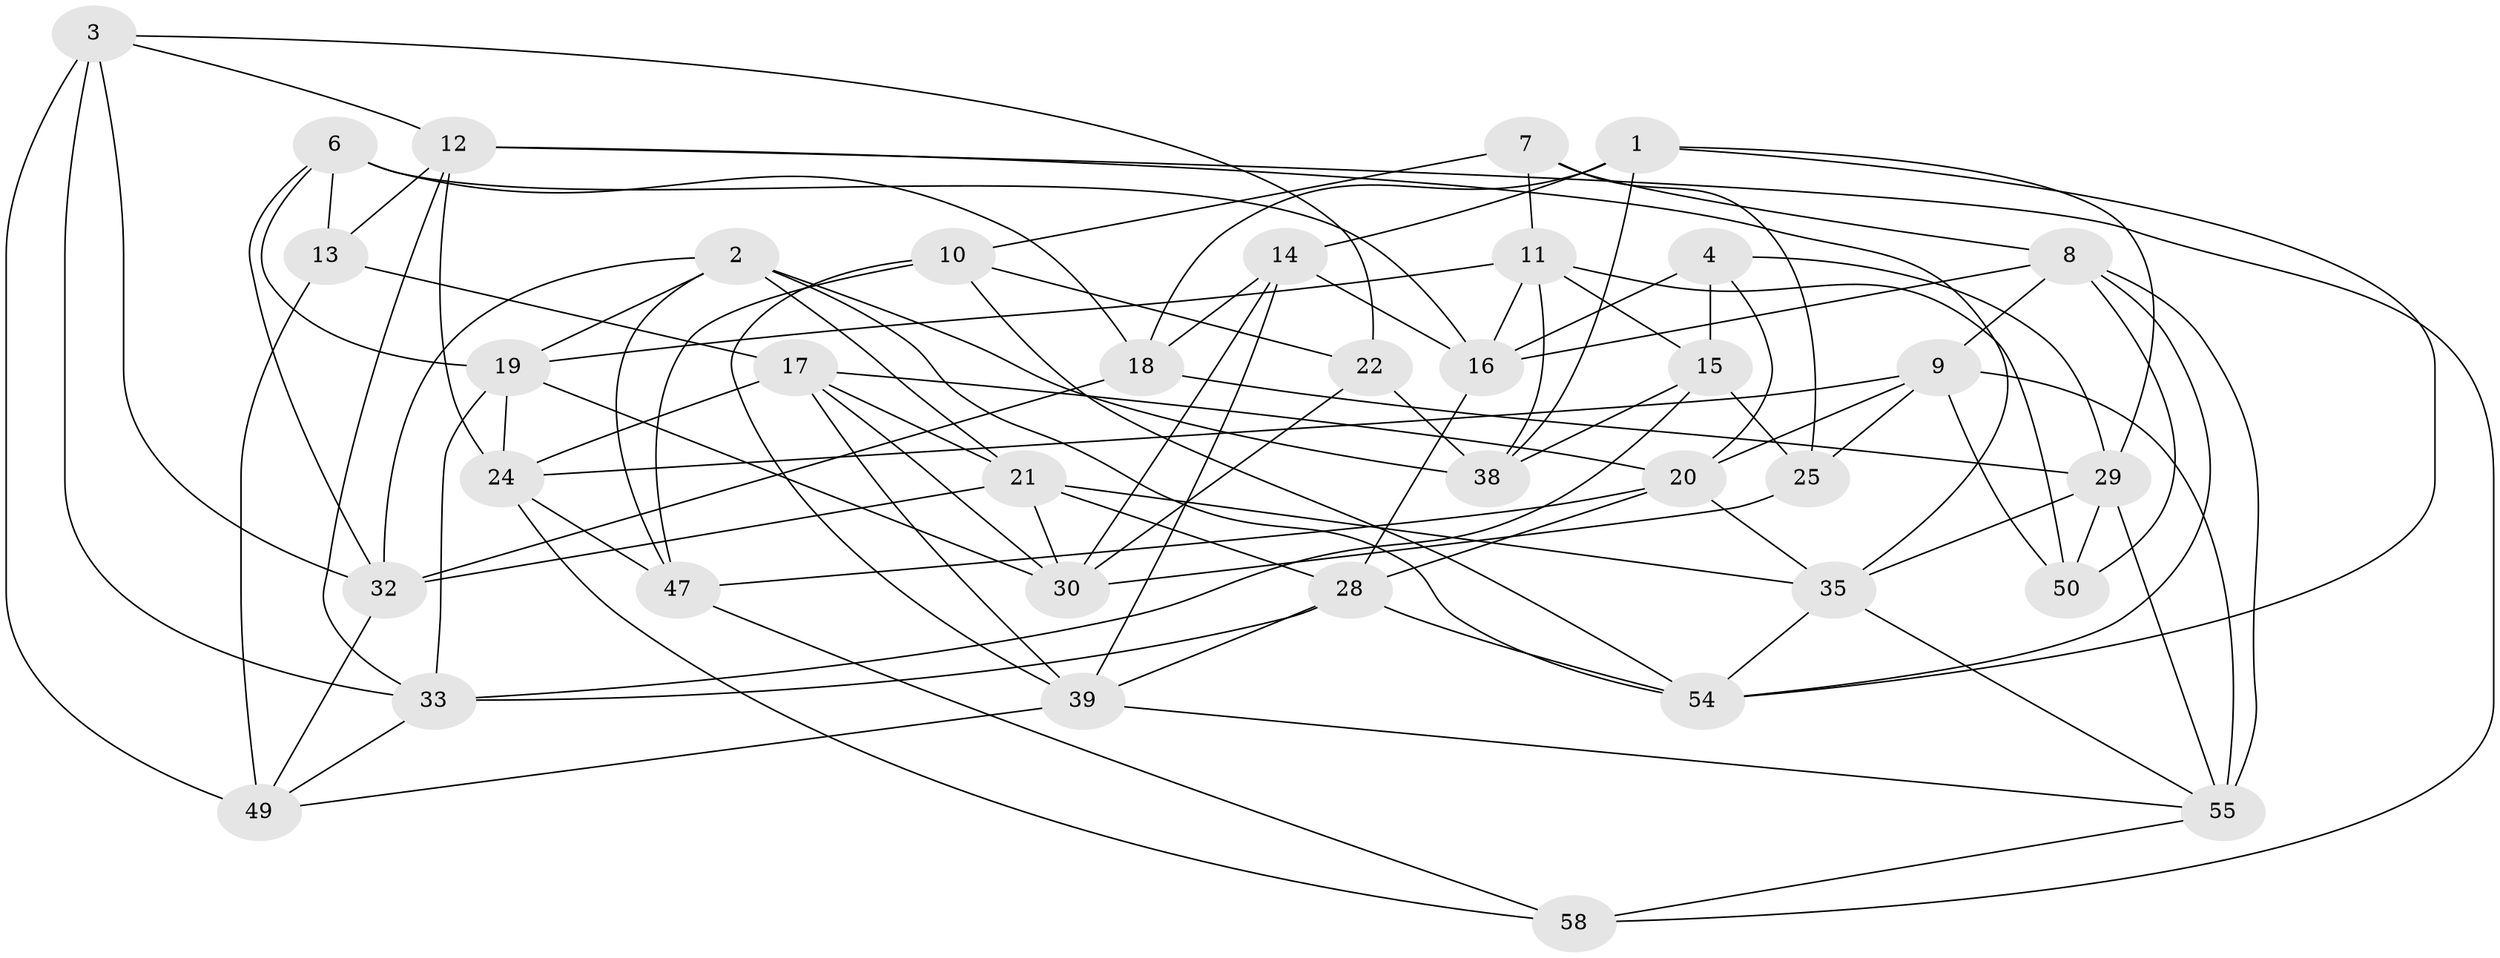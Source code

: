 // Generated by graph-tools (version 1.1) at 2025/52/02/27/25 19:52:27]
// undirected, 37 vertices, 99 edges
graph export_dot {
graph [start="1"]
  node [color=gray90,style=filled];
  1 [super="+44"];
  2 [super="+31"];
  3 [super="+5"];
  4;
  6 [super="+67"];
  7;
  8 [super="+23"];
  9 [super="+62"];
  10 [super="+36"];
  11 [super="+37"];
  12 [super="+63"];
  13;
  14 [super="+64"];
  15 [super="+27"];
  16 [super="+26"];
  17 [super="+56"];
  18 [super="+34"];
  19 [super="+40"];
  20 [super="+51"];
  21 [super="+52"];
  22;
  24 [super="+53"];
  25;
  28 [super="+61"];
  29 [super="+42"];
  30 [super="+46"];
  32 [super="+43"];
  33 [super="+41"];
  35 [super="+65"];
  38 [super="+45"];
  39 [super="+57"];
  47 [super="+48"];
  49 [super="+60"];
  50;
  54 [super="+66"];
  55 [super="+59"];
  58;
  1 -- 38;
  1 -- 18;
  1 -- 29;
  1 -- 14 [weight=2];
  1 -- 54;
  2 -- 47;
  2 -- 19;
  2 -- 54;
  2 -- 32;
  2 -- 21;
  2 -- 38;
  3 -- 22;
  3 -- 49 [weight=2];
  3 -- 32;
  3 -- 12;
  3 -- 33;
  4 -- 15;
  4 -- 16;
  4 -- 20;
  4 -- 29;
  6 -- 32;
  6 -- 19;
  6 -- 16;
  6 -- 18 [weight=2];
  6 -- 13;
  7 -- 25;
  7 -- 10;
  7 -- 11;
  7 -- 8;
  8 -- 55;
  8 -- 9;
  8 -- 16;
  8 -- 50;
  8 -- 54;
  9 -- 20;
  9 -- 24;
  9 -- 25;
  9 -- 50;
  9 -- 55;
  10 -- 54;
  10 -- 22;
  10 -- 47 [weight=2];
  10 -- 39;
  11 -- 19;
  11 -- 16;
  11 -- 50;
  11 -- 38;
  11 -- 15;
  12 -- 58;
  12 -- 35;
  12 -- 33;
  12 -- 13;
  12 -- 24;
  13 -- 17;
  13 -- 49;
  14 -- 16;
  14 -- 39;
  14 -- 30;
  14 -- 18;
  15 -- 38 [weight=2];
  15 -- 25;
  15 -- 33;
  16 -- 28;
  17 -- 20;
  17 -- 21;
  17 -- 39;
  17 -- 24;
  17 -- 30;
  18 -- 32;
  18 -- 29;
  19 -- 24;
  19 -- 30;
  19 -- 33;
  20 -- 35;
  20 -- 47;
  20 -- 28;
  21 -- 28;
  21 -- 30;
  21 -- 32;
  21 -- 35;
  22 -- 30;
  22 -- 38;
  24 -- 47;
  24 -- 58;
  25 -- 30;
  28 -- 39;
  28 -- 54;
  28 -- 33;
  29 -- 50;
  29 -- 35;
  29 -- 55;
  32 -- 49;
  33 -- 49;
  35 -- 54;
  35 -- 55;
  39 -- 55;
  39 -- 49;
  47 -- 58;
  55 -- 58;
}
